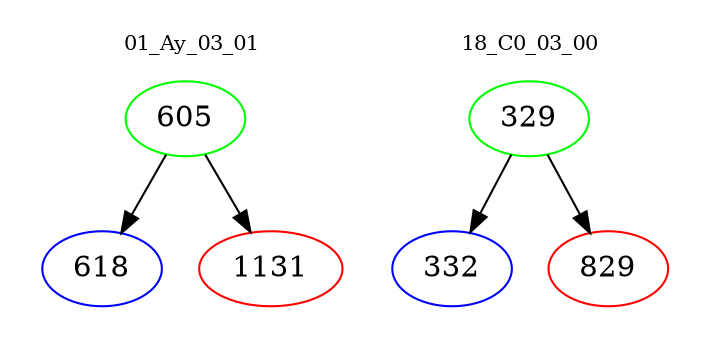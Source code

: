 digraph{
subgraph cluster_0 {
color = white
label = "01_Ay_03_01";
fontsize=10;
T0_605 [label="605", color="green"]
T0_605 -> T0_618 [color="black"]
T0_618 [label="618", color="blue"]
T0_605 -> T0_1131 [color="black"]
T0_1131 [label="1131", color="red"]
}
subgraph cluster_1 {
color = white
label = "18_C0_03_00";
fontsize=10;
T1_329 [label="329", color="green"]
T1_329 -> T1_332 [color="black"]
T1_332 [label="332", color="blue"]
T1_329 -> T1_829 [color="black"]
T1_829 [label="829", color="red"]
}
}
